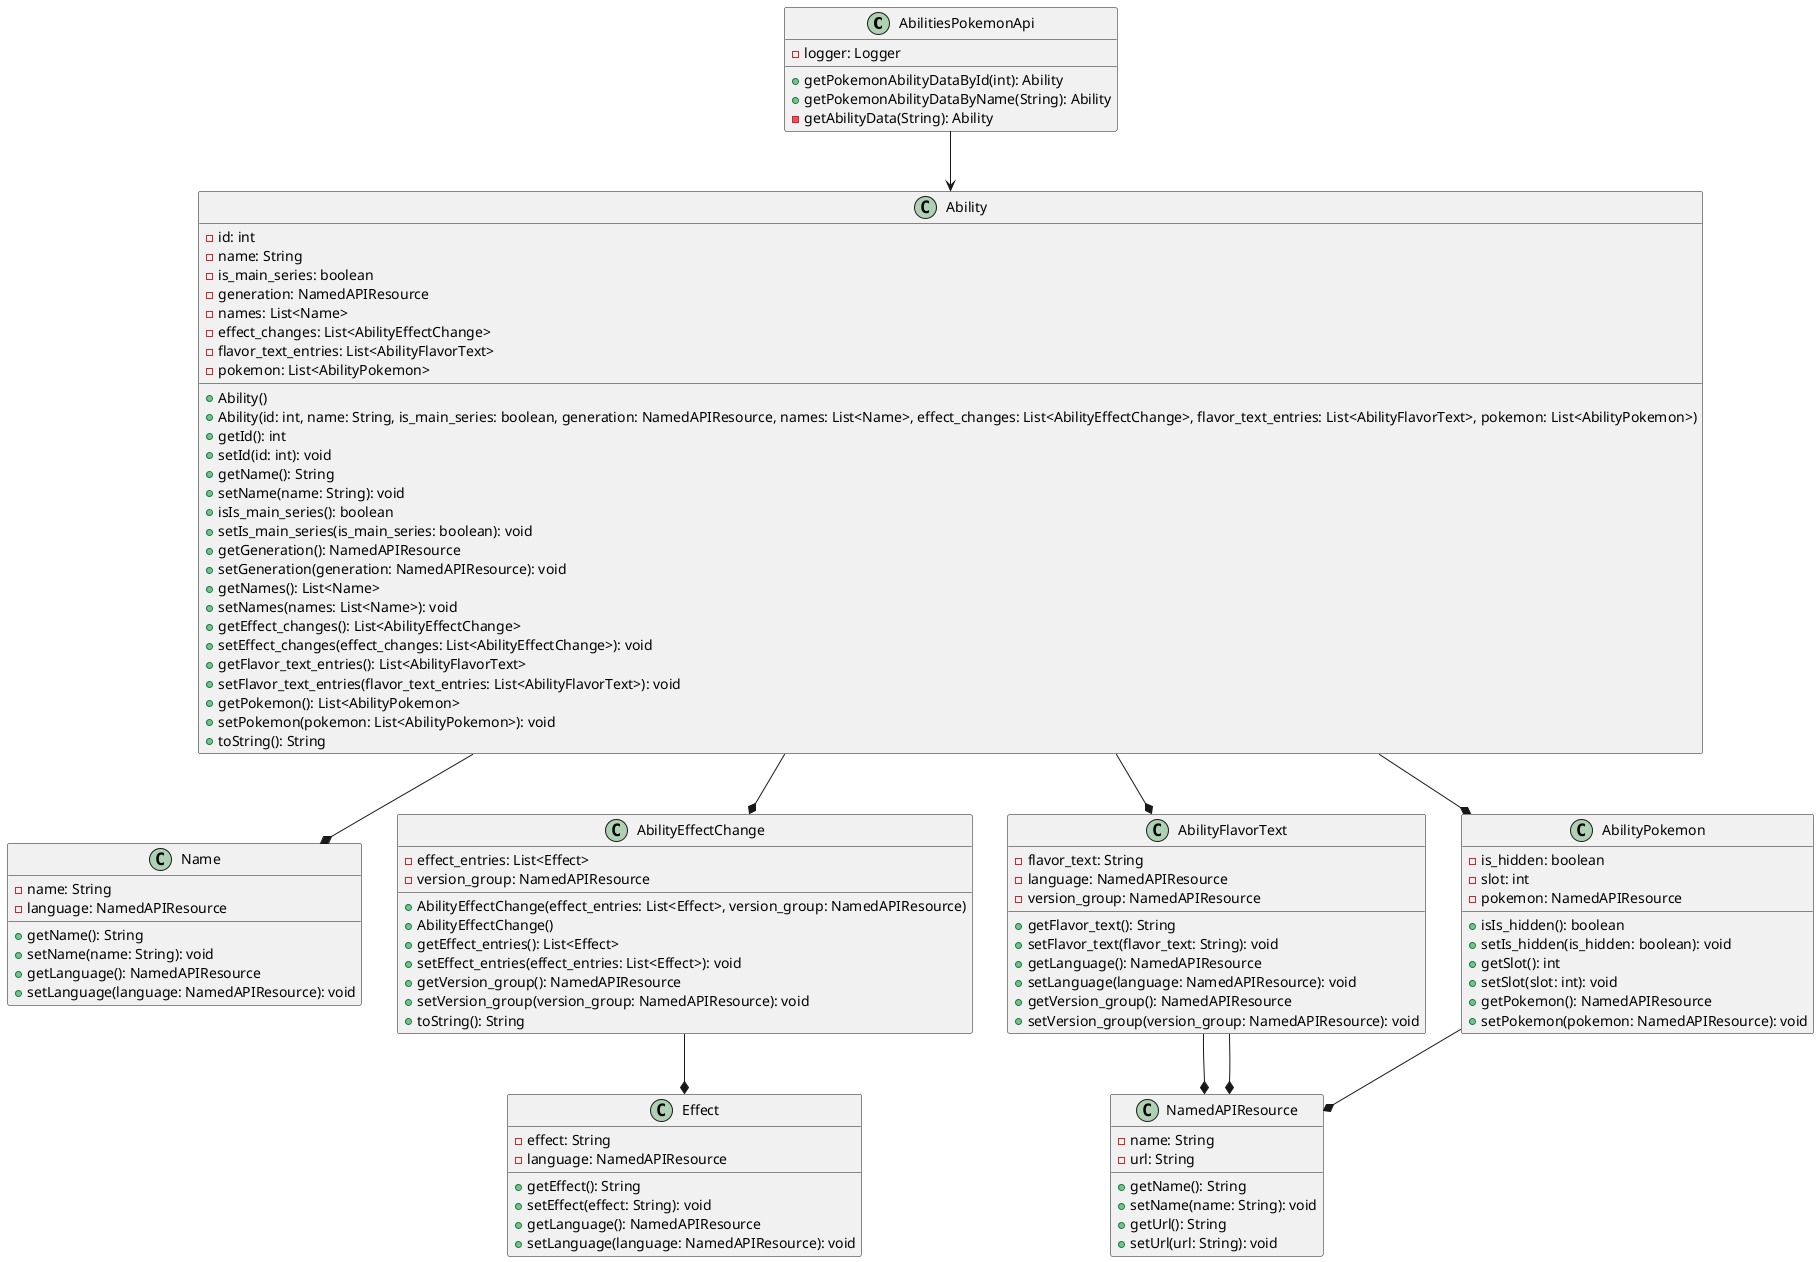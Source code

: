 @startuml Klassendiagramm

class AbilitiesPokemonApi {
  -logger: Logger
  +getPokemonAbilityDataById(int): Ability
  +getPokemonAbilityDataByName(String): Ability
  -getAbilityData(String): Ability
}



class Ability {
  - id: int
  - name: String
  - is_main_series: boolean
  - generation: NamedAPIResource
  - names: List<Name>
  - effect_changes: List<AbilityEffectChange>
  - flavor_text_entries: List<AbilityFlavorText>
  - pokemon: List<AbilityPokemon>
  + Ability()
  + Ability(id: int, name: String, is_main_series: boolean, generation: NamedAPIResource, names: List<Name>, effect_changes: List<AbilityEffectChange>, flavor_text_entries: List<AbilityFlavorText>, pokemon: List<AbilityPokemon>)
  + getId(): int
  + setId(id: int): void
  + getName(): String
  + setName(name: String): void
  + isIs_main_series(): boolean
  + setIs_main_series(is_main_series: boolean): void
  + getGeneration(): NamedAPIResource
  + setGeneration(generation: NamedAPIResource): void
  + getNames(): List<Name>
  + setNames(names: List<Name>): void
  + getEffect_changes(): List<AbilityEffectChange>
  + setEffect_changes(effect_changes: List<AbilityEffectChange>): void
  + getFlavor_text_entries(): List<AbilityFlavorText>
  + setFlavor_text_entries(flavor_text_entries: List<AbilityFlavorText>): void
  + getPokemon(): List<AbilityPokemon>
  + setPokemon(pokemon: List<AbilityPokemon>): void
  + toString(): String
}

class NamedAPIResource {
  - name: String
  - url: String
  + getName(): String
  + setName(name: String): void
  + getUrl(): String
  + setUrl(url: String): void
}

class Name {
  - name: String
  - language: NamedAPIResource
  + getName(): String
  + setName(name: String): void
  + getLanguage(): NamedAPIResource
  + setLanguage(language: NamedAPIResource): void
}

class AbilityEffectChange {
  - effect_entries: List<Effect>
  - version_group: NamedAPIResource
  + AbilityEffectChange(effect_entries: List<Effect>, version_group: NamedAPIResource)
  + AbilityEffectChange()
  + getEffect_entries(): List<Effect>
  + setEffect_entries(effect_entries: List<Effect>): void
  + getVersion_group(): NamedAPIResource
  + setVersion_group(version_group: NamedAPIResource): void
  + toString(): String
}

class Effect {
  - effect: String
  - language: NamedAPIResource
  + getEffect(): String
  + setEffect(effect: String): void
  + getLanguage(): NamedAPIResource
  + setLanguage(language: NamedAPIResource): void
}

class AbilityFlavorText {
  - flavor_text: String
  - language: NamedAPIResource
  - version_group: NamedAPIResource
  + getFlavor_text(): String
  + setFlavor_text(flavor_text: String): void
  + getLanguage(): NamedAPIResource
  + setLanguage(language: NamedAPIResource): void
  + getVersion_group(): NamedAPIResource
  + setVersion_group(version_group: NamedAPIResource): void
}

class AbilityPokemon {
  - is_hidden: boolean
  - slot: int
  - pokemon: NamedAPIResource
  + isIs_hidden(): boolean
  + setIs_hidden(is_hidden: boolean): void
  + getSlot(): int
  + setSlot(slot: int): void
  + getPokemon(): NamedAPIResource
  + setPokemon(pokemon: NamedAPIResource): void
}

Ability --* Name
Ability --* AbilityEffectChange
Ability --* AbilityFlavorText
Ability --* AbilityPokemon
AbilityEffectChange --* Effect
AbilityFlavorText --* NamedAPIResource
AbilityFlavorText --* NamedAPIResource
AbilityPokemon --* NamedAPIResource
AbilitiesPokemonApi --> Ability

@enduml
